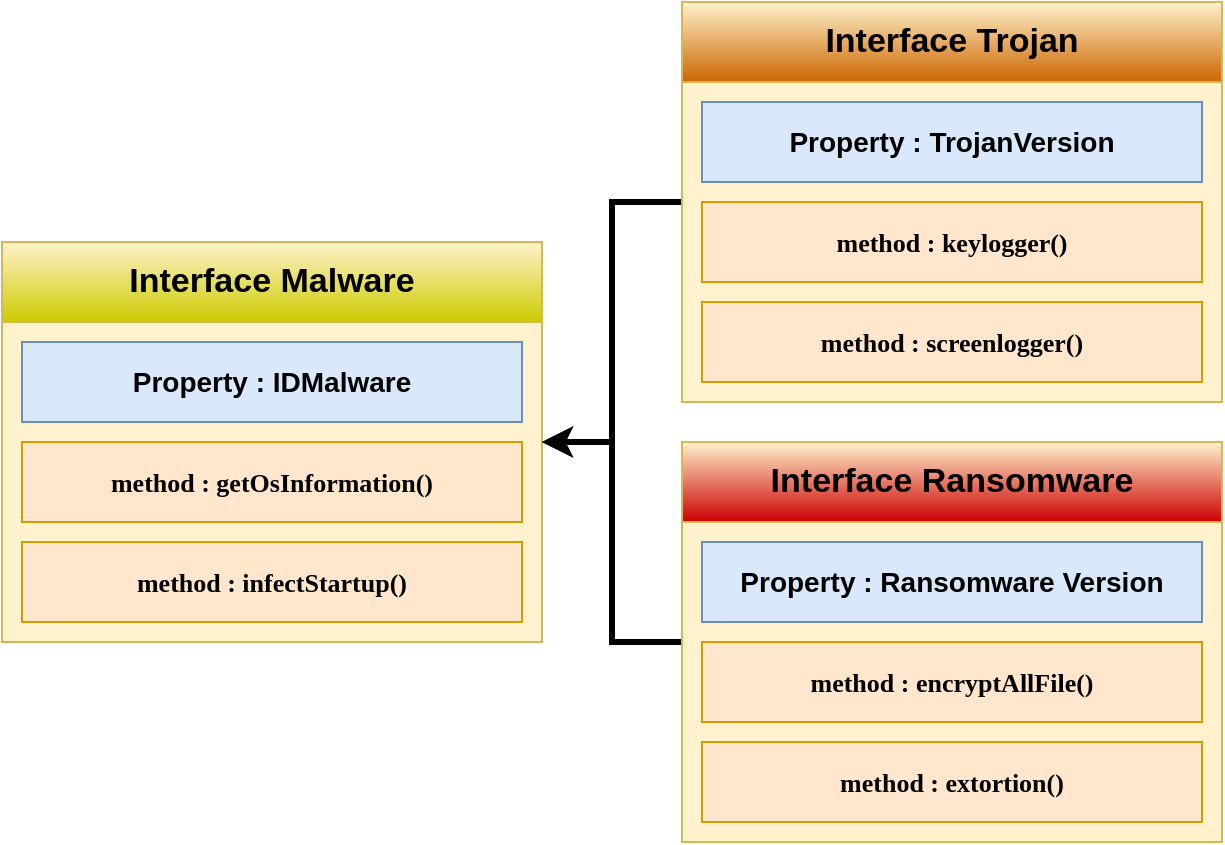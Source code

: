 <mxfile version="13.0.1" type="device" pages="9"><diagram id="46mXto70lePBqLD9nu09" name="Malware"><mxGraphModel dx="1010" dy="579" grid="1" gridSize="10" guides="1" tooltips="1" connect="1" arrows="1" fold="1" page="1" pageScale="1" pageWidth="850" pageHeight="1100" math="0" shadow="0"><root><mxCell id="0"/><mxCell id="1" parent="0"/><mxCell id="PvhGOtmQUlGCeacrRupo-1" value="" style="rounded=0;whiteSpace=wrap;html=1;fillColor=#fff2cc;strokeColor=#d6b656;" parent="1" vertex="1"><mxGeometry x="180" y="140" width="270" height="200" as="geometry"/></mxCell><mxCell id="PvhGOtmQUlGCeacrRupo-2" value="&lt;b&gt;&lt;font style=&quot;font-size: 17px&quot;&gt;Interface Malware&lt;/font&gt;&lt;/b&gt;" style="rounded=0;whiteSpace=wrap;html=1;fillColor=#fff2cc;strokeColor=#d6b656;gradientColor=#CCCC00;" parent="1" vertex="1"><mxGeometry x="180" y="140" width="270" height="40" as="geometry"/></mxCell><mxCell id="PvhGOtmQUlGCeacrRupo-3" value="&lt;b&gt;&lt;font style=&quot;font-size: 14px&quot;&gt;Property : IDMalware&lt;/font&gt;&lt;/b&gt;" style="rounded=0;whiteSpace=wrap;html=1;fillColor=#dae8fc;strokeColor=#6c8ebf;" parent="1" vertex="1"><mxGeometry x="190" y="190" width="250" height="40" as="geometry"/></mxCell><mxCell id="PvhGOtmQUlGCeacrRupo-4" value="&lt;b&gt;&lt;font face=&quot;Verdana&quot; style=&quot;font-size: 13px&quot;&gt;method : getOsInformation()&lt;/font&gt;&lt;/b&gt;" style="rounded=0;whiteSpace=wrap;html=1;fillColor=#ffe6cc;strokeColor=#d79b00;" parent="1" vertex="1"><mxGeometry x="190" y="240" width="250" height="40" as="geometry"/></mxCell><mxCell id="PvhGOtmQUlGCeacrRupo-5" value="&lt;b&gt;&lt;font face=&quot;Verdana&quot; style=&quot;font-size: 13px&quot;&gt;method : infectStartup()&lt;/font&gt;&lt;/b&gt;" style="rounded=0;whiteSpace=wrap;html=1;fillColor=#ffe6cc;strokeColor=#d79b00;" parent="1" vertex="1"><mxGeometry x="190" y="290" width="250" height="40" as="geometry"/></mxCell><mxCell id="SkgoHULDrlsJRDe5yKVk-15" style="edgeStyle=orthogonalEdgeStyle;rounded=0;orthogonalLoop=1;jettySize=auto;html=1;exitX=0;exitY=0.5;exitDx=0;exitDy=0;entryX=1;entryY=0.5;entryDx=0;entryDy=0;strokeWidth=3;" parent="1" source="PvhGOtmQUlGCeacrRupo-6" target="PvhGOtmQUlGCeacrRupo-1" edge="1"><mxGeometry relative="1" as="geometry"/></mxCell><mxCell id="PvhGOtmQUlGCeacrRupo-6" value="" style="rounded=0;whiteSpace=wrap;html=1;fillColor=#fff2cc;strokeColor=#d6b656;" parent="1" vertex="1"><mxGeometry x="520" y="20" width="270" height="200" as="geometry"/></mxCell><mxCell id="PvhGOtmQUlGCeacrRupo-7" value="&lt;b&gt;&lt;font style=&quot;font-size: 17px&quot;&gt;Interface Trojan&lt;/font&gt;&lt;/b&gt;" style="rounded=0;whiteSpace=wrap;html=1;fillColor=#fff2cc;strokeColor=#d6b656;gradientColor=#CC6600;" parent="1" vertex="1"><mxGeometry x="520" y="20" width="270" height="40" as="geometry"/></mxCell><mxCell id="PvhGOtmQUlGCeacrRupo-8" value="&lt;b&gt;&lt;font style=&quot;font-size: 14px&quot;&gt;Property : TrojanVersion&lt;/font&gt;&lt;/b&gt;" style="rounded=0;whiteSpace=wrap;html=1;fillColor=#dae8fc;strokeColor=#6c8ebf;" parent="1" vertex="1"><mxGeometry x="530" y="70" width="250" height="40" as="geometry"/></mxCell><mxCell id="PvhGOtmQUlGCeacrRupo-9" value="&lt;b&gt;&lt;font face=&quot;Verdana&quot; style=&quot;font-size: 13px&quot;&gt;method : keylogger()&lt;/font&gt;&lt;/b&gt;" style="rounded=0;whiteSpace=wrap;html=1;fillColor=#ffe6cc;strokeColor=#d79b00;" parent="1" vertex="1"><mxGeometry x="530" y="120" width="250" height="40" as="geometry"/></mxCell><mxCell id="PvhGOtmQUlGCeacrRupo-10" value="&lt;b&gt;&lt;font face=&quot;Verdana&quot; style=&quot;font-size: 13px&quot;&gt;method : screenlogger()&lt;/font&gt;&lt;/b&gt;" style="rounded=0;whiteSpace=wrap;html=1;fillColor=#ffe6cc;strokeColor=#d79b00;" parent="1" vertex="1"><mxGeometry x="530" y="170" width="250" height="40" as="geometry"/></mxCell><mxCell id="SkgoHULDrlsJRDe5yKVk-14" style="edgeStyle=orthogonalEdgeStyle;rounded=0;orthogonalLoop=1;jettySize=auto;html=1;exitX=0;exitY=0.5;exitDx=0;exitDy=0;strokeWidth=3;" parent="1" source="PvhGOtmQUlGCeacrRupo-11" target="PvhGOtmQUlGCeacrRupo-1" edge="1"><mxGeometry relative="1" as="geometry"/></mxCell><mxCell id="PvhGOtmQUlGCeacrRupo-11" value="" style="rounded=0;whiteSpace=wrap;html=1;fillColor=#fff2cc;strokeColor=#d6b656;" parent="1" vertex="1"><mxGeometry x="520" y="240" width="270" height="200" as="geometry"/></mxCell><mxCell id="PvhGOtmQUlGCeacrRupo-12" value="&lt;b&gt;&lt;font style=&quot;font-size: 17px&quot;&gt;Interface Ransomware&lt;/font&gt;&lt;/b&gt;" style="rounded=0;whiteSpace=wrap;html=1;fillColor=#fff2cc;strokeColor=#d6b656;gradientColor=#CC0000;" parent="1" vertex="1"><mxGeometry x="520" y="240" width="270" height="40" as="geometry"/></mxCell><mxCell id="PvhGOtmQUlGCeacrRupo-13" value="&lt;b&gt;&lt;font style=&quot;font-size: 14px&quot;&gt;Property : Ransomware Version&lt;/font&gt;&lt;/b&gt;" style="rounded=0;whiteSpace=wrap;html=1;fillColor=#dae8fc;strokeColor=#6c8ebf;" parent="1" vertex="1"><mxGeometry x="530" y="290" width="250" height="40" as="geometry"/></mxCell><mxCell id="PvhGOtmQUlGCeacrRupo-14" value="&lt;b&gt;&lt;font face=&quot;Verdana&quot; style=&quot;font-size: 13px&quot;&gt;method : encryptAllFile()&lt;/font&gt;&lt;/b&gt;" style="rounded=0;whiteSpace=wrap;html=1;fillColor=#ffe6cc;strokeColor=#d79b00;" parent="1" vertex="1"><mxGeometry x="530" y="340" width="250" height="40" as="geometry"/></mxCell><mxCell id="PvhGOtmQUlGCeacrRupo-15" value="&lt;b&gt;&lt;font face=&quot;Verdana&quot; style=&quot;font-size: 13px&quot;&gt;method : extortion()&lt;/font&gt;&lt;/b&gt;" style="rounded=0;whiteSpace=wrap;html=1;fillColor=#ffe6cc;strokeColor=#d79b00;" parent="1" vertex="1"><mxGeometry x="530" y="390" width="250" height="40" as="geometry"/></mxCell></root></mxGraphModel></diagram><diagram id="uTA1EyDfF149DaflBxND" name="Virus"><mxGraphModel dx="1010" dy="579" grid="1" gridSize="10" guides="1" tooltips="1" connect="1" arrows="1" fold="1" page="1" pageScale="1" pageWidth="850" pageHeight="1100" math="0" shadow="0"><root><mxCell id="ZU_SI9D4NUAbOW9fhKah-0"/><mxCell id="ZU_SI9D4NUAbOW9fhKah-1" parent="ZU_SI9D4NUAbOW9fhKah-0"/><mxCell id="ZgYT7ZYJIxYHwSWQi1-o-8" style="edgeStyle=orthogonalEdgeStyle;rounded=0;orthogonalLoop=1;jettySize=auto;html=1;exitX=1;exitY=0.5;exitDx=0;exitDy=0;strokeWidth=3;fillColor=#f5f5f5;strokeColor=#666666;" parent="ZU_SI9D4NUAbOW9fhKah-1" source="ZU_SI9D4NUAbOW9fhKah-2" target="ZgYT7ZYJIxYHwSWQi1-o-5" edge="1"><mxGeometry relative="1" as="geometry"/></mxCell><mxCell id="ZU_SI9D4NUAbOW9fhKah-2" value="" style="rounded=0;whiteSpace=wrap;html=1;fillColor=#f5f5f5;strokeColor=#666666;fontColor=#333333;" parent="ZU_SI9D4NUAbOW9fhKah-1" vertex="1"><mxGeometry x="130" y="300" width="270" height="200" as="geometry"/></mxCell><mxCell id="ZU_SI9D4NUAbOW9fhKah-3" value="&lt;span style=&quot;font-size: 17px&quot;&gt;&lt;b&gt;Class Virus Computer&lt;/b&gt;&lt;/span&gt;" style="rounded=0;whiteSpace=wrap;html=1;fillColor=#fff2cc;strokeColor=#d6b656;gradientColor=#00CC00;" parent="ZU_SI9D4NUAbOW9fhKah-1" vertex="1"><mxGeometry x="130" y="300" width="270" height="40" as="geometry"/></mxCell><mxCell id="ZU_SI9D4NUAbOW9fhKah-4" value="&lt;b&gt;&lt;font style=&quot;font-size: 14px&quot;&gt;Property : ?&lt;/font&gt;&lt;/b&gt;" style="rounded=0;whiteSpace=wrap;html=1;fillColor=#dae8fc;strokeColor=#6c8ebf;" parent="ZU_SI9D4NUAbOW9fhKah-1" vertex="1"><mxGeometry x="140" y="350" width="250" height="40" as="geometry"/></mxCell><mxCell id="ZU_SI9D4NUAbOW9fhKah-5" value="&lt;b&gt;&lt;font face=&quot;Verdana&quot; style=&quot;font-size: 13px&quot;&gt;method : ?&lt;/font&gt;&lt;/b&gt;" style="rounded=0;whiteSpace=wrap;html=1;fillColor=#ffe6cc;strokeColor=#d79b00;" parent="ZU_SI9D4NUAbOW9fhKah-1" vertex="1"><mxGeometry x="140" y="400" width="250" height="40" as="geometry"/></mxCell><mxCell id="ZU_SI9D4NUAbOW9fhKah-6" value="&lt;b&gt;&lt;font face=&quot;Verdana&quot; style=&quot;font-size: 13px&quot;&gt;method : n&lt;/font&gt;&lt;/b&gt;" style="rounded=0;whiteSpace=wrap;html=1;fillColor=#ffe6cc;strokeColor=#d79b00;" parent="ZU_SI9D4NUAbOW9fhKah-1" vertex="1"><mxGeometry x="140" y="450" width="250" height="40" as="geometry"/></mxCell><mxCell id="ZgYT7ZYJIxYHwSWQi1-o-0" value="" style="rounded=0;whiteSpace=wrap;html=1;fillColor=#fff2cc;strokeColor=#d6b656;" parent="ZU_SI9D4NUAbOW9fhKah-1" vertex="1"><mxGeometry x="600" y="300" width="270" height="200" as="geometry"/></mxCell><mxCell id="ZgYT7ZYJIxYHwSWQi1-o-1" value="&lt;b&gt;&lt;font style=&quot;font-size: 17px&quot;&gt;Interface Malware&lt;/font&gt;&lt;/b&gt;" style="rounded=0;whiteSpace=wrap;html=1;fillColor=#fff2cc;strokeColor=#d6b656;gradientColor=#CCCC00;" parent="ZU_SI9D4NUAbOW9fhKah-1" vertex="1"><mxGeometry x="600" y="300" width="270" height="40" as="geometry"/></mxCell><mxCell id="ZgYT7ZYJIxYHwSWQi1-o-2" value="&lt;b&gt;&lt;font style=&quot;font-size: 14px&quot;&gt;Property : IDMalware&lt;/font&gt;&lt;/b&gt;" style="rounded=0;whiteSpace=wrap;html=1;fillColor=#dae8fc;strokeColor=#6c8ebf;" parent="ZU_SI9D4NUAbOW9fhKah-1" vertex="1"><mxGeometry x="610" y="350" width="250" height="40" as="geometry"/></mxCell><mxCell id="ZgYT7ZYJIxYHwSWQi1-o-3" value="&lt;b&gt;&lt;font face=&quot;Verdana&quot; style=&quot;font-size: 13px&quot;&gt;method : getOsInformation()&lt;/font&gt;&lt;/b&gt;" style="rounded=0;whiteSpace=wrap;html=1;fillColor=#ffe6cc;strokeColor=#d79b00;" parent="ZU_SI9D4NUAbOW9fhKah-1" vertex="1"><mxGeometry x="610" y="400" width="250" height="40" as="geometry"/></mxCell><mxCell id="ZgYT7ZYJIxYHwSWQi1-o-4" value="&lt;b&gt;&lt;font face=&quot;Verdana&quot; style=&quot;font-size: 13px&quot;&gt;method : infectStartup()&lt;/font&gt;&lt;/b&gt;" style="rounded=0;whiteSpace=wrap;html=1;fillColor=#ffe6cc;strokeColor=#d79b00;" parent="ZU_SI9D4NUAbOW9fhKah-1" vertex="1"><mxGeometry x="610" y="450" width="250" height="40" as="geometry"/></mxCell><mxCell id="ZgYT7ZYJIxYHwSWQi1-o-9" style="edgeStyle=orthogonalEdgeStyle;rounded=0;orthogonalLoop=1;jettySize=auto;html=1;exitX=1;exitY=0.5;exitDx=0;exitDy=0;entryX=0;entryY=0.5;entryDx=0;entryDy=0;strokeWidth=3;fillColor=#f5f5f5;strokeColor=#666666;" parent="ZU_SI9D4NUAbOW9fhKah-1" source="ZgYT7ZYJIxYHwSWQi1-o-5" target="ZgYT7ZYJIxYHwSWQi1-o-0" edge="1"><mxGeometry relative="1" as="geometry"/></mxCell><mxCell id="ZgYT7ZYJIxYHwSWQi1-o-5" value="&lt;font face=&quot;Verdana&quot; color=&quot;#ffffff&quot; style=&quot;font-size: 16px&quot;&gt;Contract&lt;/font&gt;" style="rounded=1;whiteSpace=wrap;html=1;fillColor=#f8cecc;strokeColor=#b85450;gradientColor=#FF3399;" parent="ZU_SI9D4NUAbOW9fhKah-1" vertex="1"><mxGeometry x="440" y="370" width="120" height="60" as="geometry"/></mxCell></root></mxGraphModel></diagram><diagram id="fNSw6BlmPRQwq7nPCoJm" name="Class&amp;InterfaceType"><mxGraphModel dx="1010" dy="579" grid="1" gridSize="10" guides="1" tooltips="1" connect="1" arrows="1" fold="1" page="1" pageScale="1" pageWidth="850" pageHeight="1100" math="0" shadow="0"><root><mxCell id="SXVKAEL1lQLmEeZ0-iyd-0"/><mxCell id="SXVKAEL1lQLmEeZ0-iyd-1" parent="SXVKAEL1lQLmEeZ0-iyd-0"/><mxCell id="SXVKAEL1lQLmEeZ0-iyd-3" value="" style="rounded=0;whiteSpace=wrap;html=1;fillColor=#f5f5f5;strokeColor=#666666;fontColor=#333333;" vertex="1" parent="SXVKAEL1lQLmEeZ0-iyd-1"><mxGeometry x="130" y="300" width="270" height="250" as="geometry"/></mxCell><mxCell id="SXVKAEL1lQLmEeZ0-iyd-4" value="&lt;span style=&quot;font-size: 17px&quot;&gt;&lt;b&gt;Class Virus Computer&lt;/b&gt;&lt;/span&gt;" style="rounded=0;whiteSpace=wrap;html=1;fillColor=#fff2cc;strokeColor=#d6b656;gradientColor=#00CC00;" vertex="1" parent="SXVKAEL1lQLmEeZ0-iyd-1"><mxGeometry x="130" y="300" width="270" height="40" as="geometry"/></mxCell><mxCell id="SXVKAEL1lQLmEeZ0-iyd-5" value="&lt;b&gt;&lt;font style=&quot;font-size: 14px&quot;&gt;Property : IDMalware&lt;/font&gt;&lt;/b&gt;" style="rounded=0;whiteSpace=wrap;html=1;fillColor=#dae8fc;strokeColor=#6c8ebf;" vertex="1" parent="SXVKAEL1lQLmEeZ0-iyd-1"><mxGeometry x="140" y="350" width="250" height="40" as="geometry"/></mxCell><mxCell id="SXVKAEL1lQLmEeZ0-iyd-6" value="&lt;b&gt;&lt;font face=&quot;Verdana&quot; style=&quot;font-size: 13px&quot;&gt;method : getOsInformation()&lt;/font&gt;&lt;/b&gt;" style="rounded=0;whiteSpace=wrap;html=1;fillColor=#ffe6cc;strokeColor=#d79b00;" vertex="1" parent="SXVKAEL1lQLmEeZ0-iyd-1"><mxGeometry x="140" y="400" width="250" height="40" as="geometry"/></mxCell><mxCell id="SXVKAEL1lQLmEeZ0-iyd-7" value="&lt;b&gt;&lt;font face=&quot;Verdana&quot; style=&quot;font-size: 13px&quot;&gt;method : infectStartup()&lt;/font&gt;&lt;/b&gt;" style="rounded=0;whiteSpace=wrap;html=1;fillColor=#ffe6cc;strokeColor=#d79b00;" vertex="1" parent="SXVKAEL1lQLmEeZ0-iyd-1"><mxGeometry x="140" y="450" width="250" height="40" as="geometry"/></mxCell><mxCell id="SXVKAEL1lQLmEeZ0-iyd-8" value="" style="rounded=0;whiteSpace=wrap;html=1;fillColor=#fff2cc;strokeColor=#d6b656;" vertex="1" parent="SXVKAEL1lQLmEeZ0-iyd-1"><mxGeometry x="440" y="300" width="270" height="200" as="geometry"/></mxCell><mxCell id="SXVKAEL1lQLmEeZ0-iyd-9" value="&lt;b&gt;&lt;font style=&quot;font-size: 17px&quot;&gt;Interface Malware&lt;/font&gt;&lt;/b&gt;" style="rounded=0;whiteSpace=wrap;html=1;fillColor=#fff2cc;strokeColor=#d6b656;gradientColor=#CCCC00;" vertex="1" parent="SXVKAEL1lQLmEeZ0-iyd-1"><mxGeometry x="440" y="300" width="270" height="40" as="geometry"/></mxCell><mxCell id="SXVKAEL1lQLmEeZ0-iyd-10" value="&lt;b&gt;&lt;font style=&quot;font-size: 14px&quot;&gt;Property : IDMalware&lt;/font&gt;&lt;/b&gt;" style="rounded=0;whiteSpace=wrap;html=1;fillColor=#dae8fc;strokeColor=#6c8ebf;" vertex="1" parent="SXVKAEL1lQLmEeZ0-iyd-1"><mxGeometry x="450" y="350" width="250" height="40" as="geometry"/></mxCell><mxCell id="SXVKAEL1lQLmEeZ0-iyd-11" value="&lt;b&gt;&lt;font face=&quot;Verdana&quot; style=&quot;font-size: 13px&quot;&gt;method : getOsInformation()&lt;/font&gt;&lt;/b&gt;" style="rounded=0;whiteSpace=wrap;html=1;fillColor=#ffe6cc;strokeColor=#d79b00;" vertex="1" parent="SXVKAEL1lQLmEeZ0-iyd-1"><mxGeometry x="450" y="400" width="250" height="40" as="geometry"/></mxCell><mxCell id="SXVKAEL1lQLmEeZ0-iyd-12" value="&lt;b&gt;&lt;font face=&quot;Verdana&quot; style=&quot;font-size: 13px&quot;&gt;method : infectStartup()&lt;/font&gt;&lt;/b&gt;" style="rounded=0;whiteSpace=wrap;html=1;fillColor=#ffe6cc;strokeColor=#d79b00;" vertex="1" parent="SXVKAEL1lQLmEeZ0-iyd-1"><mxGeometry x="450" y="450" width="250" height="40" as="geometry"/></mxCell><mxCell id="SXVKAEL1lQLmEeZ0-iyd-15" value="&lt;b&gt;&lt;font face=&quot;Verdana&quot; style=&quot;font-size: 13px&quot;&gt;method : getIDMalware()&lt;/font&gt;&lt;/b&gt;" style="rounded=0;whiteSpace=wrap;html=1;fillColor=#ffe6cc;strokeColor=#d79b00;" vertex="1" parent="SXVKAEL1lQLmEeZ0-iyd-1"><mxGeometry x="140" y="500" width="250" height="40" as="geometry"/></mxCell></root></mxGraphModel></diagram><diagram id="REcguwSKWVBD0407GvDb" name="Page-4"><mxGraphModel dx="1010" dy="579" grid="1" gridSize="10" guides="1" tooltips="1" connect="1" arrows="1" fold="1" page="1" pageScale="1" pageWidth="850" pageHeight="1100" math="0" shadow="0"><root><mxCell id="VQEi-9qq9Sup2Z9C8CMc-0"/><mxCell id="VQEi-9qq9Sup2Z9C8CMc-1" parent="VQEi-9qq9Sup2Z9C8CMc-0"/><mxCell id="VQEi-9qq9Sup2Z9C8CMc-12" style="edgeStyle=orthogonalEdgeStyle;rounded=0;orthogonalLoop=1;jettySize=auto;html=1;exitX=1;exitY=0.5;exitDx=0;exitDy=0;fontFamily=Verdana;fontSize=14;" edge="1" parent="VQEi-9qq9Sup2Z9C8CMc-1" source="VQEi-9qq9Sup2Z9C8CMc-3" target="VQEi-9qq9Sup2Z9C8CMc-11"><mxGeometry relative="1" as="geometry"/></mxCell><mxCell id="VQEi-9qq9Sup2Z9C8CMc-3" value="Class" style="rounded=0;whiteSpace=wrap;html=1;fontFamily=Verdana;fontSize=14;" vertex="1" parent="VQEi-9qq9Sup2Z9C8CMc-1"><mxGeometry x="180" y="480" width="120" height="60" as="geometry"/></mxCell><mxCell id="VQEi-9qq9Sup2Z9C8CMc-14" style="edgeStyle=orthogonalEdgeStyle;rounded=0;orthogonalLoop=1;jettySize=auto;html=1;exitX=1;exitY=0.5;exitDx=0;exitDy=0;fontFamily=Verdana;fontSize=14;" edge="1" parent="VQEi-9qq9Sup2Z9C8CMc-1" source="VQEi-9qq9Sup2Z9C8CMc-11" target="VQEi-9qq9Sup2Z9C8CMc-13"><mxGeometry relative="1" as="geometry"/></mxCell><mxCell id="VQEi-9qq9Sup2Z9C8CMc-11" value="Extend" style="rounded=1;whiteSpace=wrap;html=1;fontFamily=Verdana;fontSize=14;" vertex="1" parent="VQEi-9qq9Sup2Z9C8CMc-1"><mxGeometry x="350" y="480" width="120" height="60" as="geometry"/></mxCell><mxCell id="VQEi-9qq9Sup2Z9C8CMc-13" value="Class" style="rounded=0;whiteSpace=wrap;html=1;fontFamily=Verdana;fontSize=14;" vertex="1" parent="VQEi-9qq9Sup2Z9C8CMc-1"><mxGeometry x="520" y="480" width="120" height="60" as="geometry"/></mxCell><mxCell id="VQEi-9qq9Sup2Z9C8CMc-19" style="edgeStyle=orthogonalEdgeStyle;rounded=0;orthogonalLoop=1;jettySize=auto;html=1;exitX=1;exitY=0.5;exitDx=0;exitDy=0;fontFamily=Verdana;fontSize=14;" edge="1" parent="VQEi-9qq9Sup2Z9C8CMc-1" source="VQEi-9qq9Sup2Z9C8CMc-15" target="VQEi-9qq9Sup2Z9C8CMc-16"><mxGeometry relative="1" as="geometry"/></mxCell><mxCell id="VQEi-9qq9Sup2Z9C8CMc-15" value="Class" style="rounded=0;whiteSpace=wrap;html=1;fontFamily=Verdana;fontSize=14;" vertex="1" parent="VQEi-9qq9Sup2Z9C8CMc-1"><mxGeometry x="180" y="650" width="120" height="60" as="geometry"/></mxCell><mxCell id="VQEi-9qq9Sup2Z9C8CMc-18" style="edgeStyle=orthogonalEdgeStyle;rounded=0;orthogonalLoop=1;jettySize=auto;html=1;exitX=1;exitY=0.5;exitDx=0;exitDy=0;fontFamily=Verdana;fontSize=14;" edge="1" parent="VQEi-9qq9Sup2Z9C8CMc-1" source="VQEi-9qq9Sup2Z9C8CMc-16" target="VQEi-9qq9Sup2Z9C8CMc-17"><mxGeometry relative="1" as="geometry"/></mxCell><mxCell id="VQEi-9qq9Sup2Z9C8CMc-21" style="edgeStyle=orthogonalEdgeStyle;rounded=0;orthogonalLoop=1;jettySize=auto;html=1;exitX=1;exitY=0.5;exitDx=0;exitDy=0;entryX=0;entryY=0.5;entryDx=0;entryDy=0;fontFamily=Verdana;fontSize=14;" edge="1" parent="VQEi-9qq9Sup2Z9C8CMc-1" source="VQEi-9qq9Sup2Z9C8CMc-16" target="VQEi-9qq9Sup2Z9C8CMc-20"><mxGeometry relative="1" as="geometry"/></mxCell><mxCell id="VQEi-9qq9Sup2Z9C8CMc-16" value="Implements" style="rounded=1;whiteSpace=wrap;html=1;fontFamily=Verdana;fontSize=14;" vertex="1" parent="VQEi-9qq9Sup2Z9C8CMc-1"><mxGeometry x="350" y="650" width="120" height="60" as="geometry"/></mxCell><mxCell id="VQEi-9qq9Sup2Z9C8CMc-17" value="Interface" style="rounded=0;whiteSpace=wrap;html=1;fontFamily=Verdana;fontSize=14;" vertex="1" parent="VQEi-9qq9Sup2Z9C8CMc-1"><mxGeometry x="520" y="590" width="120" height="60" as="geometry"/></mxCell><mxCell id="VQEi-9qq9Sup2Z9C8CMc-20" value="Class" style="rounded=0;whiteSpace=wrap;html=1;fontFamily=Verdana;fontSize=14;" vertex="1" parent="VQEi-9qq9Sup2Z9C8CMc-1"><mxGeometry x="520" y="710" width="120" height="60" as="geometry"/></mxCell></root></mxGraphModel></diagram><diagram id="NLK_jRPA5NuSBhck1m7V" name="InterfaceExtendInterface"><mxGraphModel dx="1010" dy="579" grid="1" gridSize="10" guides="1" tooltips="1" connect="1" arrows="1" fold="1" page="1" pageScale="1" pageWidth="850" pageHeight="1100" math="0" shadow="0"><root><mxCell id="zhdUQOfenrYfuaxVNEb5-0"/><mxCell id="zhdUQOfenrYfuaxVNEb5-1" parent="zhdUQOfenrYfuaxVNEb5-0"/><mxCell id="asWFeqLQsVPe2YdnSSZK-4" style="edgeStyle=orthogonalEdgeStyle;rounded=0;orthogonalLoop=1;jettySize=auto;html=1;exitX=1;exitY=0.5;exitDx=0;exitDy=0;entryX=0;entryY=0.5;entryDx=0;entryDy=0;strokeWidth=2;fontFamily=Verdana;fontSize=14;" edge="1" parent="zhdUQOfenrYfuaxVNEb5-1" source="asWFeqLQsVPe2YdnSSZK-0"><mxGeometry relative="1" as="geometry"><mxPoint x="550" y="240" as="targetPoint"/></mxGeometry></mxCell><mxCell id="asWFeqLQsVPe2YdnSSZK-0" value="&lt;font face=&quot;Verdana&quot; color=&quot;#ffffff&quot; style=&quot;font-size: 16px&quot;&gt;Contract&lt;/font&gt;" style="rounded=1;whiteSpace=wrap;html=1;fillColor=#f8cecc;strokeColor=#b85450;gradientColor=#FF3399;" vertex="1" parent="zhdUQOfenrYfuaxVNEb5-1"><mxGeometry x="390" y="210" width="120" height="60" as="geometry"/></mxCell><mxCell id="asWFeqLQsVPe2YdnSSZK-3" style="edgeStyle=orthogonalEdgeStyle;rounded=0;orthogonalLoop=1;jettySize=auto;html=1;exitX=1;exitY=0.5;exitDx=0;exitDy=0;strokeWidth=2;fontFamily=Verdana;fontSize=14;" edge="1" parent="zhdUQOfenrYfuaxVNEb5-1" target="asWFeqLQsVPe2YdnSSZK-0"><mxGeometry relative="1" as="geometry"><mxPoint x="350" y="240" as="sourcePoint"/></mxGeometry></mxCell><mxCell id="asWFeqLQsVPe2YdnSSZK-7" style="edgeStyle=orthogonalEdgeStyle;rounded=0;orthogonalLoop=1;jettySize=auto;html=1;exitX=0.5;exitY=0;exitDx=0;exitDy=0;entryX=0.5;entryY=1;entryDx=0;entryDy=0;strokeWidth=2;fontFamily=Verdana;fontSize=14;" edge="1" parent="zhdUQOfenrYfuaxVNEb5-1" source="asWFeqLQsVPe2YdnSSZK-6"><mxGeometry relative="1" as="geometry"><mxPoint x="215" y="340" as="targetPoint"/></mxGeometry></mxCell><mxCell id="asWFeqLQsVPe2YdnSSZK-6" value="&lt;font face=&quot;Verdana&quot; color=&quot;#ffffff&quot; style=&quot;font-size: 16px&quot;&gt;Contract&lt;/font&gt;" style="rounded=1;whiteSpace=wrap;html=1;fillColor=#f8cecc;strokeColor=#b85450;gradientColor=#FF3399;" vertex="1" parent="zhdUQOfenrYfuaxVNEb5-1"><mxGeometry x="155" y="380" width="120" height="60" as="geometry"/></mxCell><mxCell id="AsWEOW1vORQWwUliYZ9r-0" value="" style="group" vertex="1" connectable="0" parent="zhdUQOfenrYfuaxVNEb5-1"><mxGeometry x="550" y="140" width="270" height="200" as="geometry"/></mxCell><mxCell id="AsWEOW1vORQWwUliYZ9r-1" value="" style="rounded=0;whiteSpace=wrap;html=1;fillColor=#fff2cc;strokeColor=#d6b656;" vertex="1" parent="AsWEOW1vORQWwUliYZ9r-0"><mxGeometry width="270" height="200" as="geometry"/></mxCell><mxCell id="AsWEOW1vORQWwUliYZ9r-2" value="&lt;b&gt;&lt;font style=&quot;font-size: 17px&quot;&gt;Interface Malware&lt;/font&gt;&lt;/b&gt;" style="rounded=0;whiteSpace=wrap;html=1;fillColor=#fff2cc;strokeColor=#d6b656;gradientColor=#CCCC00;" vertex="1" parent="AsWEOW1vORQWwUliYZ9r-0"><mxGeometry width="270" height="40" as="geometry"/></mxCell><mxCell id="AsWEOW1vORQWwUliYZ9r-3" value="&lt;b&gt;&lt;font style=&quot;font-size: 14px&quot;&gt;Property : IDMalware&lt;/font&gt;&lt;/b&gt;" style="rounded=0;whiteSpace=wrap;html=1;fillColor=#dae8fc;strokeColor=#6c8ebf;" vertex="1" parent="AsWEOW1vORQWwUliYZ9r-0"><mxGeometry x="10" y="50" width="250" height="40" as="geometry"/></mxCell><mxCell id="AsWEOW1vORQWwUliYZ9r-4" value="&lt;b&gt;&lt;font face=&quot;Verdana&quot; style=&quot;font-size: 13px&quot;&gt;method : getOsInformation()&lt;/font&gt;&lt;/b&gt;" style="rounded=0;whiteSpace=wrap;html=1;fillColor=#ffe6cc;strokeColor=#d79b00;" vertex="1" parent="AsWEOW1vORQWwUliYZ9r-0"><mxGeometry x="10" y="100" width="250" height="40" as="geometry"/></mxCell><mxCell id="AsWEOW1vORQWwUliYZ9r-5" value="&lt;b&gt;&lt;font face=&quot;Verdana&quot; style=&quot;font-size: 13px&quot;&gt;method : infectStartup()&lt;/font&gt;&lt;/b&gt;" style="rounded=0;whiteSpace=wrap;html=1;fillColor=#ffe6cc;strokeColor=#d79b00;" vertex="1" parent="AsWEOW1vORQWwUliYZ9r-0"><mxGeometry x="10" y="150" width="250" height="40" as="geometry"/></mxCell><mxCell id="AsWEOW1vORQWwUliYZ9r-7" value="" style="group" vertex="1" connectable="0" parent="zhdUQOfenrYfuaxVNEb5-1"><mxGeometry x="80" y="140" width="270" height="200" as="geometry"/></mxCell><mxCell id="AsWEOW1vORQWwUliYZ9r-8" value="" style="rounded=0;whiteSpace=wrap;html=1;fillColor=#fff2cc;strokeColor=#d6b656;" vertex="1" parent="AsWEOW1vORQWwUliYZ9r-7"><mxGeometry width="270" height="200" as="geometry"/></mxCell><mxCell id="AsWEOW1vORQWwUliYZ9r-9" value="&lt;b&gt;&lt;font style=&quot;font-size: 17px&quot;&gt;Interface Ransomware&lt;/font&gt;&lt;/b&gt;" style="rounded=0;whiteSpace=wrap;html=1;fillColor=#fff2cc;strokeColor=#d6b656;gradientColor=#CC0000;" vertex="1" parent="AsWEOW1vORQWwUliYZ9r-7"><mxGeometry width="270" height="40" as="geometry"/></mxCell><mxCell id="AsWEOW1vORQWwUliYZ9r-10" value="&lt;b&gt;&lt;font style=&quot;font-size: 14px&quot;&gt;Property : Ransomware Version&lt;/font&gt;&lt;/b&gt;" style="rounded=0;whiteSpace=wrap;html=1;fillColor=#dae8fc;strokeColor=#6c8ebf;" vertex="1" parent="AsWEOW1vORQWwUliYZ9r-7"><mxGeometry x="10" y="50" width="250" height="40" as="geometry"/></mxCell><mxCell id="AsWEOW1vORQWwUliYZ9r-11" value="&lt;b&gt;&lt;font face=&quot;Verdana&quot; style=&quot;font-size: 13px&quot;&gt;method : encryptAllFile()&lt;/font&gt;&lt;/b&gt;" style="rounded=0;whiteSpace=wrap;html=1;fillColor=#ffe6cc;strokeColor=#d79b00;" vertex="1" parent="AsWEOW1vORQWwUliYZ9r-7"><mxGeometry x="10" y="100" width="250" height="40" as="geometry"/></mxCell><mxCell id="AsWEOW1vORQWwUliYZ9r-12" value="&lt;b&gt;&lt;font face=&quot;Verdana&quot; style=&quot;font-size: 13px&quot;&gt;method : extortion()&lt;/font&gt;&lt;/b&gt;" style="rounded=0;whiteSpace=wrap;html=1;fillColor=#ffe6cc;strokeColor=#d79b00;" vertex="1" parent="AsWEOW1vORQWwUliYZ9r-7"><mxGeometry x="10" y="150" width="250" height="40" as="geometry"/></mxCell></root></mxGraphModel></diagram><diagram id="EC0tj-3R6loZCNKuT_9B" name="Contract1"><mxGraphModel dx="1010" dy="579" grid="1" gridSize="10" guides="1" tooltips="1" connect="1" arrows="1" fold="1" page="1" pageScale="1" pageWidth="850" pageHeight="1100" math="0" shadow="0"><root><mxCell id="ClO2G1OwlmWnxVKxV0ci-0"/><mxCell id="ClO2G1OwlmWnxVKxV0ci-1" parent="ClO2G1OwlmWnxVKxV0ci-0"/><mxCell id="kzS_z3fnNfiAyayyjAs6-1" style="edgeStyle=orthogonalEdgeStyle;rounded=0;orthogonalLoop=1;jettySize=auto;html=1;exitX=1;exitY=0.5;exitDx=0;exitDy=0;strokeWidth=2;fontFamily=Verdana;fontSize=14;" edge="1" parent="ClO2G1OwlmWnxVKxV0ci-1" source="ClO2G1OwlmWnxVKxV0ci-2" target="kzS_z3fnNfiAyayyjAs6-0"><mxGeometry relative="1" as="geometry"/></mxCell><mxCell id="ClO2G1OwlmWnxVKxV0ci-2" value="" style="rounded=0;whiteSpace=wrap;html=1;fillColor=#f5f5f5;strokeColor=#666666;fontColor=#333333;" vertex="1" parent="ClO2G1OwlmWnxVKxV0ci-1"><mxGeometry x="60" y="240" width="270" height="200" as="geometry"/></mxCell><mxCell id="ClO2G1OwlmWnxVKxV0ci-3" value="&lt;span style=&quot;font-size: 17px&quot;&gt;&lt;b&gt;Class Wannacry&lt;/b&gt;&lt;/span&gt;" style="rounded=0;whiteSpace=wrap;html=1;fillColor=#fff2cc;strokeColor=#d6b656;gradientColor=#00CC00;" vertex="1" parent="ClO2G1OwlmWnxVKxV0ci-1"><mxGeometry x="60" y="240" width="270" height="40" as="geometry"/></mxCell><mxCell id="ClO2G1OwlmWnxVKxV0ci-4" value="&lt;b&gt;&lt;font style=&quot;font-size: 14px&quot;&gt;Property : Ransomware Version&lt;/font&gt;&lt;/b&gt;" style="rounded=0;whiteSpace=wrap;html=1;fillColor=#dae8fc;strokeColor=#6c8ebf;" vertex="1" parent="ClO2G1OwlmWnxVKxV0ci-1"><mxGeometry x="70" y="290" width="250" height="40" as="geometry"/></mxCell><mxCell id="ClO2G1OwlmWnxVKxV0ci-5" value="&lt;b&gt;&lt;font face=&quot;Verdana&quot; style=&quot;font-size: 13px&quot;&gt;method : encryptAllFile()&lt;/font&gt;&lt;/b&gt;" style="rounded=0;whiteSpace=wrap;html=1;fillColor=#ffe6cc;strokeColor=#d79b00;" vertex="1" parent="ClO2G1OwlmWnxVKxV0ci-1"><mxGeometry x="70" y="340" width="250" height="40" as="geometry"/></mxCell><mxCell id="ClO2G1OwlmWnxVKxV0ci-6" value="&lt;b&gt;&lt;font face=&quot;Verdana&quot; style=&quot;font-size: 13px&quot;&gt;method : extortion()&lt;/font&gt;&lt;/b&gt;" style="rounded=0;whiteSpace=wrap;html=1;fillColor=#ffe6cc;strokeColor=#d79b00;" vertex="1" parent="ClO2G1OwlmWnxVKxV0ci-1"><mxGeometry x="70" y="390" width="250" height="40" as="geometry"/></mxCell><mxCell id="PGq7NHdBKfvqg7LLMGMa-0" value="" style="rounded=0;whiteSpace=wrap;html=1;fillColor=#fff2cc;strokeColor=#d6b656;" vertex="1" parent="ClO2G1OwlmWnxVKxV0ci-1"><mxGeometry x="530" y="240" width="270" height="200" as="geometry"/></mxCell><mxCell id="PGq7NHdBKfvqg7LLMGMa-1" value="&lt;b&gt;&lt;font style=&quot;font-size: 17px&quot;&gt;Interface Ransomware&lt;/font&gt;&lt;/b&gt;" style="rounded=0;whiteSpace=wrap;html=1;fillColor=#fff2cc;strokeColor=#d6b656;gradientColor=#CC0000;" vertex="1" parent="ClO2G1OwlmWnxVKxV0ci-1"><mxGeometry x="530" y="240" width="270" height="40" as="geometry"/></mxCell><mxCell id="PGq7NHdBKfvqg7LLMGMa-2" value="&lt;b&gt;&lt;font style=&quot;font-size: 14px&quot;&gt;Property : Ransomware Version&lt;/font&gt;&lt;/b&gt;" style="rounded=0;whiteSpace=wrap;html=1;fillColor=#dae8fc;strokeColor=#6c8ebf;" vertex="1" parent="ClO2G1OwlmWnxVKxV0ci-1"><mxGeometry x="540" y="290" width="250" height="40" as="geometry"/></mxCell><mxCell id="PGq7NHdBKfvqg7LLMGMa-3" value="&lt;b&gt;&lt;font face=&quot;Verdana&quot; style=&quot;font-size: 13px&quot;&gt;method : encryptAllFile()&lt;/font&gt;&lt;/b&gt;" style="rounded=0;whiteSpace=wrap;html=1;fillColor=#ffe6cc;strokeColor=#d79b00;" vertex="1" parent="ClO2G1OwlmWnxVKxV0ci-1"><mxGeometry x="540" y="340" width="250" height="40" as="geometry"/></mxCell><mxCell id="PGq7NHdBKfvqg7LLMGMa-4" value="&lt;b&gt;&lt;font face=&quot;Verdana&quot; style=&quot;font-size: 13px&quot;&gt;method : extortion()&lt;/font&gt;&lt;/b&gt;" style="rounded=0;whiteSpace=wrap;html=1;fillColor=#ffe6cc;strokeColor=#d79b00;" vertex="1" parent="ClO2G1OwlmWnxVKxV0ci-1"><mxGeometry x="540" y="390" width="250" height="40" as="geometry"/></mxCell><mxCell id="kzS_z3fnNfiAyayyjAs6-2" style="edgeStyle=orthogonalEdgeStyle;rounded=0;orthogonalLoop=1;jettySize=auto;html=1;exitX=1;exitY=0.5;exitDx=0;exitDy=0;strokeWidth=2;fontFamily=Verdana;fontSize=14;" edge="1" parent="ClO2G1OwlmWnxVKxV0ci-1" source="kzS_z3fnNfiAyayyjAs6-0" target="PGq7NHdBKfvqg7LLMGMa-0"><mxGeometry relative="1" as="geometry"/></mxCell><mxCell id="kzS_z3fnNfiAyayyjAs6-0" value="&lt;font face=&quot;Verdana&quot; color=&quot;#ffffff&quot; style=&quot;font-size: 16px&quot;&gt;Contract&lt;/font&gt;" style="rounded=1;whiteSpace=wrap;html=1;fillColor=#f8cecc;strokeColor=#b85450;gradientColor=#FF3399;" vertex="1" parent="ClO2G1OwlmWnxVKxV0ci-1"><mxGeometry x="370" y="310" width="120" height="60" as="geometry"/></mxCell></root></mxGraphModel></diagram><diagram id="1hzpfL_CeiHiDWMd-hOZ" name="Contract2"><mxGraphModel dx="1010" dy="579" grid="1" gridSize="10" guides="1" tooltips="1" connect="1" arrows="1" fold="1" page="1" pageScale="1" pageWidth="850" pageHeight="1100" math="0" shadow="0"><root><mxCell id="DW74apf2pQMveMxbKUR--0"/><mxCell id="DW74apf2pQMveMxbKUR--1" parent="DW74apf2pQMveMxbKUR--0"/><mxCell id="RghioTKLvSJWXVLKYHMY-0" style="edgeStyle=orthogonalEdgeStyle;rounded=0;orthogonalLoop=1;jettySize=auto;html=1;exitX=1;exitY=0.5;exitDx=0;exitDy=0;strokeWidth=2;fontFamily=Verdana;fontSize=14;" edge="1" parent="DW74apf2pQMveMxbKUR--1" source="RghioTKLvSJWXVLKYHMY-1" target="RghioTKLvSJWXVLKYHMY-7"><mxGeometry relative="1" as="geometry"/></mxCell><mxCell id="RghioTKLvSJWXVLKYHMY-1" value="" style="rounded=0;whiteSpace=wrap;html=1;fillColor=#f5f5f5;strokeColor=#666666;fontColor=#333333;" vertex="1" parent="DW74apf2pQMveMxbKUR--1"><mxGeometry x="60" y="240" width="270" height="350" as="geometry"/></mxCell><mxCell id="RghioTKLvSJWXVLKYHMY-2" value="&lt;span style=&quot;font-size: 17px&quot;&gt;&lt;b&gt;Class Wannacry&lt;/b&gt;&lt;/span&gt;" style="rounded=0;whiteSpace=wrap;html=1;fillColor=#fff2cc;strokeColor=#d6b656;gradientColor=#00CC00;" vertex="1" parent="DW74apf2pQMveMxbKUR--1"><mxGeometry x="60" y="240" width="270" height="40" as="geometry"/></mxCell><mxCell id="RghioTKLvSJWXVLKYHMY-3" value="&lt;b&gt;&lt;font style=&quot;font-size: 14px&quot;&gt;Property : Ransomware Version&lt;/font&gt;&lt;/b&gt;" style="rounded=0;whiteSpace=wrap;html=1;fillColor=#dae8fc;strokeColor=#6c8ebf;" vertex="1" parent="DW74apf2pQMveMxbKUR--1"><mxGeometry x="70" y="290" width="250" height="40" as="geometry"/></mxCell><mxCell id="RghioTKLvSJWXVLKYHMY-4" value="&lt;b&gt;&lt;font face=&quot;Verdana&quot; style=&quot;font-size: 13px&quot;&gt;method : encryptAllFile()&lt;/font&gt;&lt;/b&gt;" style="rounded=0;whiteSpace=wrap;html=1;fillColor=#ffe6cc;strokeColor=#d79b00;" vertex="1" parent="DW74apf2pQMveMxbKUR--1"><mxGeometry x="70" y="390" width="250" height="40" as="geometry"/></mxCell><mxCell id="RghioTKLvSJWXVLKYHMY-5" value="&lt;b&gt;&lt;font face=&quot;Verdana&quot; style=&quot;font-size: 13px&quot;&gt;method : extortion()&lt;/font&gt;&lt;/b&gt;" style="rounded=0;whiteSpace=wrap;html=1;fillColor=#ffe6cc;strokeColor=#d79b00;" vertex="1" parent="DW74apf2pQMveMxbKUR--1"><mxGeometry x="70" y="440" width="250" height="40" as="geometry"/></mxCell><mxCell id="RghioTKLvSJWXVLKYHMY-6" style="edgeStyle=orthogonalEdgeStyle;rounded=0;orthogonalLoop=1;jettySize=auto;html=1;exitX=1;exitY=0.5;exitDx=0;exitDy=0;strokeWidth=2;fontFamily=Verdana;fontSize=14;" edge="1" parent="DW74apf2pQMveMxbKUR--1" source="RghioTKLvSJWXVLKYHMY-7" target="PWU1K7obUca0WjLokIKJ-1"><mxGeometry relative="1" as="geometry"><mxPoint x="530" y="415" as="targetPoint"/></mxGeometry></mxCell><mxCell id="RghioTKLvSJWXVLKYHMY-7" value="&lt;font face=&quot;Verdana&quot; color=&quot;#ffffff&quot; style=&quot;font-size: 16px&quot;&gt;Contract&lt;/font&gt;" style="rounded=1;whiteSpace=wrap;html=1;fillColor=#f8cecc;strokeColor=#b85450;gradientColor=#FF3399;" vertex="1" parent="DW74apf2pQMveMxbKUR--1"><mxGeometry x="370" y="385" width="120" height="60" as="geometry"/></mxCell><mxCell id="PWU1K7obUca0WjLokIKJ-0" value="" style="group" vertex="1" connectable="0" parent="DW74apf2pQMveMxbKUR--1"><mxGeometry x="540" y="315" width="270" height="200" as="geometry"/></mxCell><mxCell id="PWU1K7obUca0WjLokIKJ-1" value="" style="rounded=0;whiteSpace=wrap;html=1;fillColor=#fff2cc;strokeColor=#d6b656;" vertex="1" parent="PWU1K7obUca0WjLokIKJ-0"><mxGeometry width="270" height="200" as="geometry"/></mxCell><mxCell id="PWU1K7obUca0WjLokIKJ-2" value="&lt;b&gt;&lt;font style=&quot;font-size: 17px&quot;&gt;Interface Malware&lt;/font&gt;&lt;/b&gt;" style="rounded=0;whiteSpace=wrap;html=1;fillColor=#fff2cc;strokeColor=#d6b656;gradientColor=#CCCC00;" vertex="1" parent="PWU1K7obUca0WjLokIKJ-0"><mxGeometry width="270" height="40" as="geometry"/></mxCell><mxCell id="PWU1K7obUca0WjLokIKJ-3" value="&lt;b&gt;&lt;font style=&quot;font-size: 14px&quot;&gt;Property : IDMalware&lt;/font&gt;&lt;/b&gt;" style="rounded=0;whiteSpace=wrap;html=1;fillColor=#dae8fc;strokeColor=#6c8ebf;gradientColor=#66B2FF;" vertex="1" parent="PWU1K7obUca0WjLokIKJ-0"><mxGeometry x="10" y="50" width="250" height="40" as="geometry"/></mxCell><mxCell id="PWU1K7obUca0WjLokIKJ-4" value="&lt;b&gt;&lt;font face=&quot;Verdana&quot; style=&quot;font-size: 13px&quot;&gt;method : getOsInformation()&lt;/font&gt;&lt;/b&gt;" style="rounded=0;whiteSpace=wrap;html=1;fillColor=#ffe6cc;strokeColor=#d79b00;gradientColor=#FF9933;" vertex="1" parent="PWU1K7obUca0WjLokIKJ-0"><mxGeometry x="10" y="100" width="250" height="40" as="geometry"/></mxCell><mxCell id="PWU1K7obUca0WjLokIKJ-5" value="&lt;b&gt;&lt;font face=&quot;Verdana&quot; style=&quot;font-size: 13px&quot;&gt;method : infectStartup()&lt;/font&gt;&lt;/b&gt;" style="rounded=0;whiteSpace=wrap;html=1;fillColor=#ffe6cc;strokeColor=#d79b00;gradientColor=#FF9933;" vertex="1" parent="PWU1K7obUca0WjLokIKJ-0"><mxGeometry x="10" y="150" width="250" height="40" as="geometry"/></mxCell><mxCell id="PWU1K7obUca0WjLokIKJ-6" value="&lt;b&gt;&lt;font style=&quot;font-size: 14px&quot;&gt;Property : IDMalware&lt;/font&gt;&lt;/b&gt;" style="rounded=0;whiteSpace=wrap;html=1;fillColor=#dae8fc;strokeColor=#6c8ebf;gradientColor=#66B2FF;" vertex="1" parent="DW74apf2pQMveMxbKUR--1"><mxGeometry x="70" y="340" width="250" height="40" as="geometry"/></mxCell><mxCell id="PWU1K7obUca0WjLokIKJ-7" value="&lt;b&gt;&lt;font face=&quot;Verdana&quot; style=&quot;font-size: 13px&quot;&gt;method : getOsInformation()&lt;/font&gt;&lt;/b&gt;" style="rounded=0;whiteSpace=wrap;html=1;fillColor=#ffe6cc;strokeColor=#d79b00;gradientColor=#FF9933;" vertex="1" parent="DW74apf2pQMveMxbKUR--1"><mxGeometry x="70" y="490" width="250" height="40" as="geometry"/></mxCell><mxCell id="PWU1K7obUca0WjLokIKJ-8" value="&lt;b&gt;&lt;font face=&quot;Verdana&quot; style=&quot;font-size: 13px&quot;&gt;method : infectStartup()&lt;/font&gt;&lt;/b&gt;" style="rounded=0;whiteSpace=wrap;html=1;fillColor=#ffe6cc;strokeColor=#d79b00;gradientColor=#FF9933;" vertex="1" parent="DW74apf2pQMveMxbKUR--1"><mxGeometry x="70" y="540" width="250" height="40" as="geometry"/></mxCell></root></mxGraphModel></diagram><diagram id="4IvFLEUl64ZrWrNLdR2x" name="MultiInterface"><mxGraphModel dx="1010" dy="579" grid="1" gridSize="10" guides="1" tooltips="1" connect="1" arrows="1" fold="1" page="1" pageScale="1" pageWidth="850" pageHeight="1100" math="0" shadow="0"><root><mxCell id="S7UEvBOWCf7TIcIIkc8X-0"/><mxCell id="S7UEvBOWCf7TIcIIkc8X-1" parent="S7UEvBOWCf7TIcIIkc8X-0"/><mxCell id="st1MfowQslqNYdK3ZZPm-2" style="edgeStyle=orthogonalEdgeStyle;rounded=0;orthogonalLoop=1;jettySize=auto;html=1;exitX=1;exitY=0.5;exitDx=0;exitDy=0;strokeWidth=3;fontFamily=Verdana;fontSize=14;gradientColor=#ffd966;fillColor=#fff2cc;strokeColor=#d6b656;" edge="1" parent="S7UEvBOWCf7TIcIIkc8X-1" source="S7UEvBOWCf7TIcIIkc8X-2" target="KRFGi1aV2u5eCIocyKJt-0"><mxGeometry relative="1" as="geometry"/></mxCell><mxCell id="S7UEvBOWCf7TIcIIkc8X-2" value="" style="rounded=0;whiteSpace=wrap;html=1;fillColor=#fff2cc;strokeColor=#d6b656;" vertex="1" parent="S7UEvBOWCf7TIcIIkc8X-1"><mxGeometry x="430" y="280" width="200" height="110" as="geometry"/></mxCell><mxCell id="S7UEvBOWCf7TIcIIkc8X-3" value="&lt;b&gt;&lt;font style=&quot;font-size: 15px&quot;&gt;Interface Malware&lt;/font&gt;&lt;/b&gt;" style="rounded=0;whiteSpace=wrap;html=1;fillColor=#fff2cc;strokeColor=#d6b656;gradientColor=#CCCC00;" vertex="1" parent="S7UEvBOWCf7TIcIIkc8X-1"><mxGeometry x="430" y="280" width="200" height="40" as="geometry"/></mxCell><mxCell id="st1MfowQslqNYdK3ZZPm-1" style="edgeStyle=orthogonalEdgeStyle;rounded=0;orthogonalLoop=1;jettySize=auto;html=1;exitX=1;exitY=0.5;exitDx=0;exitDy=0;strokeWidth=3;fontFamily=Verdana;fontSize=14;gradientColor=#ffd966;fillColor=#fff2cc;strokeColor=#d6b656;" edge="1" parent="S7UEvBOWCf7TIcIIkc8X-1" source="KRFGi1aV2u5eCIocyKJt-5" target="S7UEvBOWCf7TIcIIkc8X-2"><mxGeometry relative="1" as="geometry"/></mxCell><mxCell id="KRFGi1aV2u5eCIocyKJt-5" value="" style="rounded=0;whiteSpace=wrap;html=1;fillColor=#fff2cc;strokeColor=#d6b656;" vertex="1" parent="S7UEvBOWCf7TIcIIkc8X-1"><mxGeometry x="180" y="280" width="200" height="110" as="geometry"/></mxCell><mxCell id="KRFGi1aV2u5eCIocyKJt-6" value="&lt;b&gt;&lt;font style=&quot;font-size: 15px&quot; color=&quot;#ffffff&quot;&gt;Interface Ransomware&lt;/font&gt;&lt;/b&gt;" style="rounded=0;whiteSpace=wrap;html=1;fillColor=#fff2cc;strokeColor=#d6b656;gradientColor=#CC0000;" vertex="1" parent="S7UEvBOWCf7TIcIIkc8X-1"><mxGeometry x="180" y="280" width="200" height="40" as="geometry"/></mxCell><mxCell id="st1MfowQslqNYdK3ZZPm-0" value="" style="group" vertex="1" connectable="0" parent="S7UEvBOWCf7TIcIIkc8X-1"><mxGeometry x="670" y="280" width="200" height="110" as="geometry"/></mxCell><mxCell id="KRFGi1aV2u5eCIocyKJt-0" value="" style="rounded=0;whiteSpace=wrap;html=1;fillColor=#fff2cc;strokeColor=#d6b656;" vertex="1" parent="st1MfowQslqNYdK3ZZPm-0"><mxGeometry width="200" height="110" as="geometry"/></mxCell><mxCell id="KRFGi1aV2u5eCIocyKJt-1" value="&lt;b&gt;&lt;font style=&quot;font-size: 17px&quot;&gt;Interface Trojan&lt;/font&gt;&lt;/b&gt;" style="rounded=0;whiteSpace=wrap;html=1;fillColor=#fff2cc;strokeColor=#d6b656;gradientColor=#CC6600;" vertex="1" parent="st1MfowQslqNYdK3ZZPm-0"><mxGeometry width="200" height="40" as="geometry"/></mxCell></root></mxGraphModel></diagram><diagram id="vI5B_j6zhSzr9Rd8BC4D" name="InterfaceCharacteristic"><mxGraphModel dx="1010" dy="579" grid="1" gridSize="10" guides="1" tooltips="1" connect="1" arrows="1" fold="1" page="1" pageScale="1" pageWidth="850" pageHeight="1100" math="0" shadow="0"><root><mxCell id="_IuUOsYn4sCaY4nPxjMx-0"/><mxCell id="_IuUOsYn4sCaY4nPxjMx-1" parent="_IuUOsYn4sCaY4nPxjMx-0"/><mxCell id="_IuUOsYn4sCaY4nPxjMx-2" style="edgeStyle=orthogonalEdgeStyle;rounded=0;orthogonalLoop=1;jettySize=auto;html=1;exitX=1;exitY=0.5;exitDx=0;exitDy=0;fontFamily=Verdana;fontSize=14;" edge="1" parent="_IuUOsYn4sCaY4nPxjMx-1" source="_IuUOsYn4sCaY4nPxjMx-3" target="_IuUOsYn4sCaY4nPxjMx-9"><mxGeometry relative="1" as="geometry"/></mxCell><mxCell id="2Brgs8Qt4tl_odW4C5fJ-39" style="edgeStyle=orthogonalEdgeStyle;rounded=0;orthogonalLoop=1;jettySize=auto;html=1;exitX=1;exitY=0.5;exitDx=0;exitDy=0;strokeWidth=2;fontFamily=Verdana;fontSize=14;" edge="1" parent="_IuUOsYn4sCaY4nPxjMx-1" source="_IuUOsYn4sCaY4nPxjMx-3" target="2Brgs8Qt4tl_odW4C5fJ-34"><mxGeometry relative="1" as="geometry"/></mxCell><mxCell id="_IuUOsYn4sCaY4nPxjMx-3" value="Interface" style="rounded=0;whiteSpace=wrap;html=1;fontFamily=Verdana;fontSize=14;fillColor=#fff2cc;strokeColor=#d6b656;gradientColor=#ffd966;" vertex="1" parent="_IuUOsYn4sCaY4nPxjMx-1"><mxGeometry x="10" y="203" width="120" height="60" as="geometry"/></mxCell><mxCell id="_IuUOsYn4sCaY4nPxjMx-4" style="edgeStyle=orthogonalEdgeStyle;rounded=0;orthogonalLoop=1;jettySize=auto;html=1;exitX=1;exitY=0.5;exitDx=0;exitDy=0;fontFamily=Verdana;fontSize=14;strokeWidth=2;gradientColor=#97d077;fillColor=#d5e8d4;strokeColor=#82b366;" edge="1" parent="_IuUOsYn4sCaY4nPxjMx-1" source="_IuUOsYn4sCaY4nPxjMx-6" target="_IuUOsYn4sCaY4nPxjMx-11"><mxGeometry relative="1" as="geometry"/></mxCell><mxCell id="_IuUOsYn4sCaY4nPxjMx-5" style="edgeStyle=orthogonalEdgeStyle;rounded=0;orthogonalLoop=1;jettySize=auto;html=1;exitX=1;exitY=0.5;exitDx=0;exitDy=0;entryX=0;entryY=0.5;entryDx=0;entryDy=0;fontFamily=Verdana;fontSize=14;gradientColor=#97d077;fillColor=#d5e8d4;strokeColor=#82b366;strokeWidth=2;" edge="1" parent="_IuUOsYn4sCaY4nPxjMx-1" source="_IuUOsYn4sCaY4nPxjMx-6" target="_IuUOsYn4sCaY4nPxjMx-14"><mxGeometry relative="1" as="geometry"/></mxCell><mxCell id="_IuUOsYn4sCaY4nPxjMx-6" value="Class" style="rounded=0;whiteSpace=wrap;html=1;fontFamily=Verdana;fontSize=14;fillColor=#d5e8d4;strokeColor=#82b366;gradientColor=#97d077;" vertex="1" parent="_IuUOsYn4sCaY4nPxjMx-1"><mxGeometry x="365" y="100" width="120" height="60" as="geometry"/></mxCell><mxCell id="_IuUOsYn4sCaY4nPxjMx-7" style="edgeStyle=orthogonalEdgeStyle;rounded=0;orthogonalLoop=1;jettySize=auto;html=1;exitX=1;exitY=0.5;exitDx=0;exitDy=0;entryX=0;entryY=0.25;entryDx=0;entryDy=0;strokeWidth=2;fontFamily=Verdana;fontSize=14;gradientColor=#7ea6e0;fillColor=#dae8fc;strokeColor=#6c8ebf;" edge="1" parent="_IuUOsYn4sCaY4nPxjMx-1" source="_IuUOsYn4sCaY4nPxjMx-9" target="_IuUOsYn4sCaY4nPxjMx-6"><mxGeometry relative="1" as="geometry"/></mxCell><mxCell id="_IuUOsYn4sCaY4nPxjMx-8" style="edgeStyle=orthogonalEdgeStyle;rounded=0;orthogonalLoop=1;jettySize=auto;html=1;exitX=1;exitY=0.5;exitDx=0;exitDy=0;entryX=0;entryY=0.75;entryDx=0;entryDy=0;strokeWidth=2;fontFamily=Verdana;fontSize=14;gradientColor=#7ea6e0;fillColor=#dae8fc;strokeColor=#6c8ebf;" edge="1" parent="_IuUOsYn4sCaY4nPxjMx-1" source="_IuUOsYn4sCaY4nPxjMx-9" target="_IuUOsYn4sCaY4nPxjMx-16"><mxGeometry relative="1" as="geometry"/></mxCell><mxCell id="_IuUOsYn4sCaY4nPxjMx-9" value="Extends" style="rounded=1;whiteSpace=wrap;html=1;fontFamily=Verdana;fontSize=14;fillColor=#cce5ff;strokeColor=#36393d;gradientColor=#9999FF;" vertex="1" parent="_IuUOsYn4sCaY4nPxjMx-1"><mxGeometry x="170" y="160" width="120" height="60" as="geometry"/></mxCell><mxCell id="2Brgs8Qt4tl_odW4C5fJ-2" style="edgeStyle=orthogonalEdgeStyle;rounded=0;orthogonalLoop=1;jettySize=auto;html=1;exitX=1;exitY=0.5;exitDx=0;exitDy=0;strokeWidth=3;fontFamily=Verdana;fontSize=14;gradientColor=#97d077;fillColor=#d5e8d4;strokeColor=#82b366;" edge="1" parent="_IuUOsYn4sCaY4nPxjMx-1" source="_IuUOsYn4sCaY4nPxjMx-11" target="l4A_9xrgws6-waHlb1Rd-0"><mxGeometry relative="1" as="geometry"/></mxCell><mxCell id="2Brgs8Qt4tl_odW4C5fJ-3" style="edgeStyle=orthogonalEdgeStyle;rounded=0;orthogonalLoop=1;jettySize=auto;html=1;exitX=1;exitY=0.5;exitDx=0;exitDy=0;strokeWidth=3;fontFamily=Verdana;fontSize=14;gradientColor=#97d077;fillColor=#d5e8d4;strokeColor=#82b366;" edge="1" parent="_IuUOsYn4sCaY4nPxjMx-1" source="_IuUOsYn4sCaY4nPxjMx-11" target="2Brgs8Qt4tl_odW4C5fJ-1"><mxGeometry relative="1" as="geometry"/></mxCell><mxCell id="_IuUOsYn4sCaY4nPxjMx-11" value="Implements" style="rounded=1;whiteSpace=wrap;html=1;fontFamily=Verdana;fontSize=14;fillColor=#f9f7ed;strokeColor=#36393d;gradientColor=#00CC66;" vertex="1" parent="_IuUOsYn4sCaY4nPxjMx-1"><mxGeometry x="540" y="40" width="120" height="60" as="geometry"/></mxCell><mxCell id="_IuUOsYn4sCaY4nPxjMx-12" value="Class" style="rounded=0;whiteSpace=wrap;html=1;fontFamily=Verdana;fontSize=14;fillColor=#d5e8d4;strokeColor=#82b366;gradientColor=#97d077;" vertex="1" parent="_IuUOsYn4sCaY4nPxjMx-1"><mxGeometry x="720" y="150" width="120" height="60" as="geometry"/></mxCell><mxCell id="_IuUOsYn4sCaY4nPxjMx-13" style="edgeStyle=orthogonalEdgeStyle;rounded=0;orthogonalLoop=1;jettySize=auto;html=1;exitX=1;exitY=0.5;exitDx=0;exitDy=0;entryX=0;entryY=0.5;entryDx=0;entryDy=0;strokeWidth=2;fontFamily=Verdana;fontSize=14;gradientColor=#7ea6e0;fillColor=#dae8fc;strokeColor=#6c8ebf;" edge="1" parent="_IuUOsYn4sCaY4nPxjMx-1" source="_IuUOsYn4sCaY4nPxjMx-14" target="_IuUOsYn4sCaY4nPxjMx-12"><mxGeometry relative="1" as="geometry"/></mxCell><mxCell id="_IuUOsYn4sCaY4nPxjMx-14" value="Extends" style="rounded=1;whiteSpace=wrap;html=1;fontFamily=Verdana;fontSize=14;fillColor=#cce5ff;strokeColor=#36393d;gradientColor=#9999FF;" vertex="1" parent="_IuUOsYn4sCaY4nPxjMx-1"><mxGeometry x="540" y="150" width="120" height="60" as="geometry"/></mxCell><mxCell id="_IuUOsYn4sCaY4nPxjMx-15" style="edgeStyle=orthogonalEdgeStyle;rounded=0;orthogonalLoop=1;jettySize=auto;html=1;exitX=1;exitY=0.5;exitDx=0;exitDy=0;strokeWidth=2;fontFamily=Verdana;fontSize=14;gradientColor=#ffd966;fillColor=#fff2cc;strokeColor=#d6b656;" edge="1" parent="_IuUOsYn4sCaY4nPxjMx-1" source="_IuUOsYn4sCaY4nPxjMx-16" target="_IuUOsYn4sCaY4nPxjMx-19"><mxGeometry relative="1" as="geometry"/></mxCell><mxCell id="_IuUOsYn4sCaY4nPxjMx-16" value="Interface" style="rounded=0;whiteSpace=wrap;html=1;fontFamily=Verdana;fontSize=14;fillColor=#fff2cc;strokeColor=#d6b656;gradientColor=#ffd966;" vertex="1" parent="_IuUOsYn4sCaY4nPxjMx-1"><mxGeometry x="365" y="300" width="120" height="60" as="geometry"/></mxCell><mxCell id="_IuUOsYn4sCaY4nPxjMx-17" style="edgeStyle=orthogonalEdgeStyle;rounded=0;orthogonalLoop=1;jettySize=auto;html=1;exitX=1;exitY=0.5;exitDx=0;exitDy=0;strokeWidth=2;fontFamily=Verdana;fontSize=14;gradientColor=#ffd966;fillColor=#fff2cc;strokeColor=#d6b656;" edge="1" parent="_IuUOsYn4sCaY4nPxjMx-1" source="_IuUOsYn4sCaY4nPxjMx-19" target="_IuUOsYn4sCaY4nPxjMx-20"><mxGeometry relative="1" as="geometry"/></mxCell><mxCell id="2Brgs8Qt4tl_odW4C5fJ-5" style="edgeStyle=orthogonalEdgeStyle;rounded=0;orthogonalLoop=1;jettySize=auto;html=1;exitX=1;exitY=0.5;exitDx=0;exitDy=0;strokeWidth=2;fontFamily=Verdana;fontSize=14;gradientColor=#ffd966;fillColor=#fff2cc;strokeColor=#d6b656;" edge="1" parent="_IuUOsYn4sCaY4nPxjMx-1" source="_IuUOsYn4sCaY4nPxjMx-19" target="2Brgs8Qt4tl_odW4C5fJ-4"><mxGeometry relative="1" as="geometry"/></mxCell><mxCell id="_IuUOsYn4sCaY4nPxjMx-19" value="Extends" style="rounded=1;whiteSpace=wrap;html=1;fontFamily=Verdana;fontSize=14;fillColor=#cce5ff;strokeColor=#36393d;gradientColor=#9999FF;" vertex="1" parent="_IuUOsYn4sCaY4nPxjMx-1"><mxGeometry x="540" y="300" width="120" height="60" as="geometry"/></mxCell><mxCell id="_IuUOsYn4sCaY4nPxjMx-20" value="Class" style="rounded=0;whiteSpace=wrap;html=1;fontFamily=Verdana;fontSize=14;fillColor=#d5e8d4;strokeColor=#82b366;gradientColor=#97d077;" vertex="1" parent="_IuUOsYn4sCaY4nPxjMx-1"><mxGeometry x="720" y="263" width="120" height="60" as="geometry"/></mxCell><mxCell id="l4A_9xrgws6-waHlb1Rd-0" value="Interface" style="rounded=0;whiteSpace=wrap;html=1;fontFamily=Verdana;fontSize=14;fillColor=#fff2cc;strokeColor=#d6b656;gradientColor=#ffd966;" vertex="1" parent="_IuUOsYn4sCaY4nPxjMx-1"><mxGeometry x="720" y="10" width="120" height="60" as="geometry"/></mxCell><mxCell id="2Brgs8Qt4tl_odW4C5fJ-1" value="Class" style="rounded=0;whiteSpace=wrap;html=1;fontFamily=Verdana;fontSize=14;fillColor=#d5e8d4;strokeColor=#82b366;gradientColor=#97d077;" vertex="1" parent="_IuUOsYn4sCaY4nPxjMx-1"><mxGeometry x="720" y="80" width="120" height="60" as="geometry"/></mxCell><mxCell id="2Brgs8Qt4tl_odW4C5fJ-4" value="Interface" style="rounded=0;whiteSpace=wrap;html=1;fontFamily=Verdana;fontSize=14;fillColor=#fff2cc;strokeColor=#d6b656;gradientColor=#ffd966;" vertex="1" parent="_IuUOsYn4sCaY4nPxjMx-1"><mxGeometry x="720" y="334" width="120" height="60" as="geometry"/></mxCell><mxCell id="2Brgs8Qt4tl_odW4C5fJ-37" style="edgeStyle=orthogonalEdgeStyle;rounded=0;orthogonalLoop=1;jettySize=auto;html=1;exitX=1;exitY=0.5;exitDx=0;exitDy=0;entryX=0;entryY=0.75;entryDx=0;entryDy=0;strokeWidth=2;fontFamily=Verdana;fontSize=14;gradientColor=#97d077;fillColor=#d5e8d4;strokeColor=#82b366;" edge="1" parent="_IuUOsYn4sCaY4nPxjMx-1" source="2Brgs8Qt4tl_odW4C5fJ-34" target="_IuUOsYn4sCaY4nPxjMx-6"><mxGeometry relative="1" as="geometry"><Array as="points"><mxPoint x="340" y="270"/><mxPoint x="340" y="145"/></Array></mxGeometry></mxCell><mxCell id="2Brgs8Qt4tl_odW4C5fJ-34" value="Implements" style="rounded=1;whiteSpace=wrap;html=1;fontFamily=Verdana;fontSize=14;fillColor=#f9f7ed;strokeColor=#36393d;gradientColor=#00CC66;" vertex="1" parent="_IuUOsYn4sCaY4nPxjMx-1"><mxGeometry x="170" y="240" width="120" height="60" as="geometry"/></mxCell></root></mxGraphModel></diagram></mxfile>